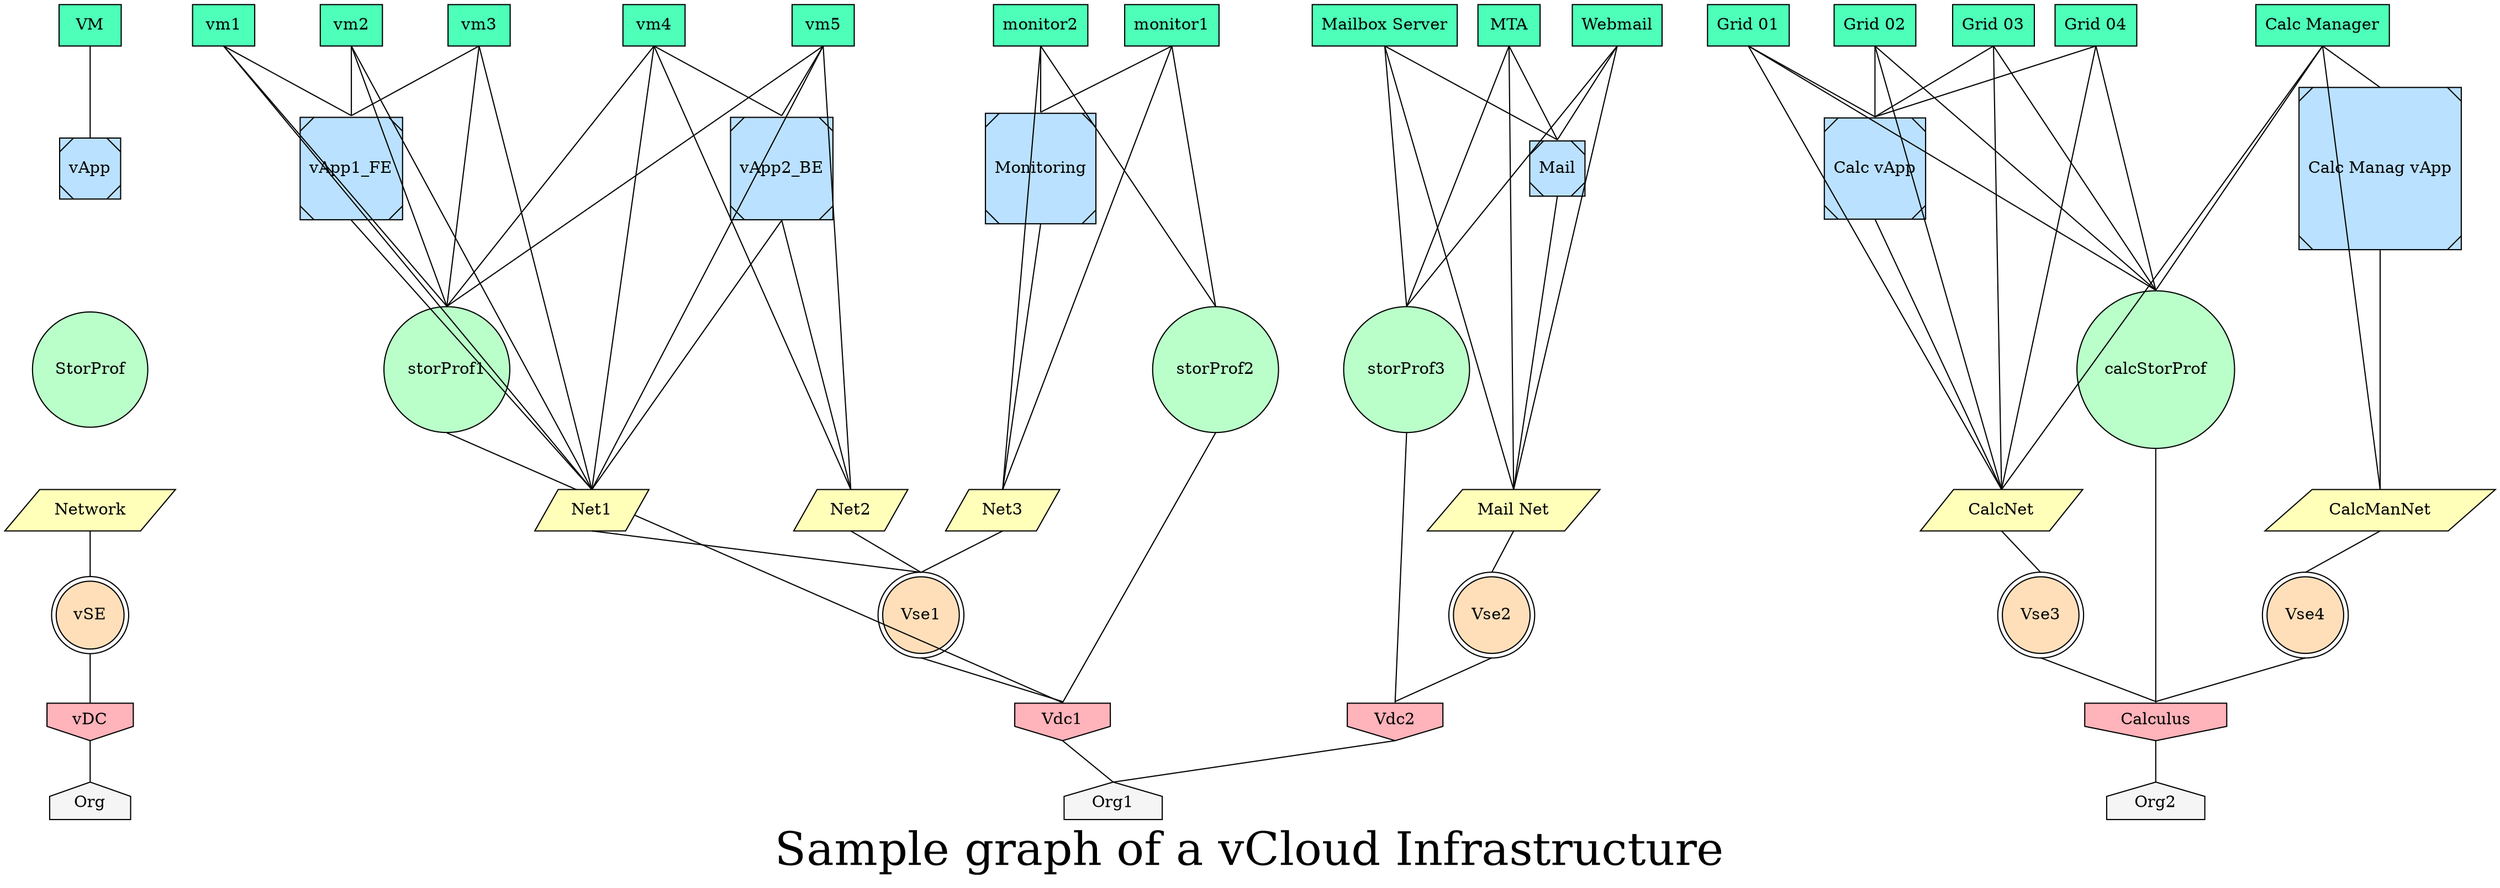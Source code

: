 #
# Graph genated on 2016/08/30 07:25:23 pm
# by vcloudtools:
# https://github.com/zoquero/vcloudtools
#

digraph vCloud {
  rankdir=BT;    # LR RL BT TB
  splines=false; # avoid curve lines
  edge [arrowhead=none,arrowtail=none];
  graph [label="Sample graph of a vCloud Infrastructure", fontsize="40"];
  {
    Org -> vDC
    vDC -> vSE
    vSE -> Network
    Network -> StorProf [style=invis]
    StorProf -> vApp [style=invis]
    vApp -> VM

    Org [shape=house,style=filled,fillcolor="#f5f5f5"];
    vDC [shape=invhouse,style=filled,fillcolor="#ffb3ba"];
    vSE [shape=doublecircle,style=filled,fillcolor="#ffdfba"];
    Network [shape=parallelogram,style=filled,fillcolor="#ffffba"];
    StorProf [shape=circle,style=filled,fillcolor="#baffc9"];
    vApp [shape=Msquare,style=filled,fillcolor="#bae1ff"];
    VM [shape=box,style=filled,fillcolor="#4dffb8"];
  }
  # Orgs
  {
    node [shape=house,style=filled,fillcolor="#f5f5f5"];
    "Org1" [label="Org1"]
    rank = same; Org; "Org1";
    "Org2" [label="Org2"]
    rank = same; Org; "Org2";
  }
  # vDCs
  {
    node [shape=invhouse,style=filled,fillcolor="#ffb3ba"];
    "Vdc1" [label="Vdc1"]
    rank = same; vDC; "Vdc1";
    "Vdc2" [label="Vdc2"]
    rank = same; vDC; "Vdc2";
    "Calculus" [label="Calculus"]
    rank = same; vDC; "Calculus";
  }
  # vSEs
  {
    node [shape=doublecircle,style=filled,fillcolor="#ffdfba"];
    "Vse1" [label="Vse1"]
    rank = same; vSE; "Vse1";
    "Vse2" [label="Vse2"]
    rank = same; vSE; "Vse2";
    "Vse3" [label="Vse3"]
    rank = same; vSE; "Vse3";
    "Vse4" [label="Vse4"]
    rank = same; vSE; "Vse4";
  }
  # vSE Networks
  {
    node [shape=parallelogram,style=filled,fillcolor="#ffffba"];
    "Net1" [label="Net1"]
    rank = same; Network; "Net1";
    "Net2" [label="Net2"]
    rank = same; Network; "Net2";
    "Net3" [label="Net3"]
    rank = same; Network; "Net3";
    "Mail Net" [label="Mail Net"]
    rank = same; Network; "Mail Net";
    "CalcNet" [label="CalcNet"]
    rank = same; Network; "CalcNet";
    "CalcManNet" [label="CalcManNet"]
    rank = same; Network; "CalcManNet";
  }
  # Isolated Networks
  {
    node [shape=parallelogram,style=filled,fillcolor="#e5e5a0"];
  }
  # Storage Profiles
  {
    node [shape=circle,style=filled,fillcolor="#baffc9"];
    "storProf1" [label="storProf1"]
    rank = same; StorProf; "storProf1";
    "storProf2" [label="storProf2"]
    rank = same; StorProf; "storProf2";
    "storProf3" [label="storProf3"]
    rank = same; StorProf; "storProf3";
    "calcStorProf" [label="calcStorProf"]
    rank = same; StorProf; "calcStorProf";
  }
  # vApps
  {
    node [shape=Msquare,style=filled,fillcolor="#bae1ff"];
    "vApp1_FE" [label="vApp1_FE"]
    rank = same; vApp; "vApp1_FE";
    "vApp2_BE" [label="vApp2_BE"]
    rank = same; vApp; "vApp2_BE";
    "monitoring" [label="Monitoring"]
    rank = same; vApp; "monitoring";
    "Mail" [label="Mail"]
    rank = same; vApp; "Mail";
    "Calc vApp" [label="Calc vApp"]
    rank = same; vApp; "Calc vApp";
    "Calc Manag vApp" [label="Calc Manag vApp"]
    rank = same; vApp; "Calc Manag vApp";
  }
  # VMs
  {
    node [shape=box,style=filled,fillcolor="#4dffb8"];
    "vm1" [label="vm1"]
    rank = same; VM; "vm1";
    "vm2" [label="vm2"]
    rank = same; VM; "vm2";
    "vm3" [label="vm3"]
    rank = same; VM; "vm3";
    "vm4" [label="vm4"]
    rank = same; VM; "vm4";
    "vm5" [label="vm5"]
    rank = same; VM; "vm5";
    "monitor1" [label="monitor1"]
    rank = same; VM; "monitor1";
    "monitor2" [label="monitor2"]
    rank = same; VM; "monitor2";
    "Webmail" [label="Webmail"]
    rank = same; VM; "Webmail";
    "MTA" [label="MTA"]
    rank = same; VM; "MTA";
    "Mailbox Server" [label="Mailbox Server"]
    rank = same; VM; "Mailbox Server";
    "Grid 01" [label="Grid 01"]
    rank = same; VM; "Grid 01";
    "Grid 02" [label="Grid 02"]
    rank = same; VM; "Grid 02";
    "Grid 03" [label="Grid 03"]
    rank = same; VM; "Grid 03";
    "Grid 04" [label="Grid 04"]
    rank = same; VM; "Grid 04";
    "Calc Manager" [label="Calc Manager"]
    rank = same; VM; "Calc Manager";
  }
  #
  # Edges
  #

  # Org edges:
  # vDC edges:
    "Org1":n->"Vdc1":s;
    "Org1":n->"Vdc2":s;
    "Org2":n->"Calculus":s;
  # vSE edges:
    "Vdc1":n->"Vse1":s;
    "Vdc2":n->"Vse2":s;
    "Calculus":n->"Vse3":s;
    "Calculus":n->"Vse4":s;
  # vSE Network edges:
    "Vse1":n->"Net1":s;
    "Vse1":n->"Net2":s;
    "Vse1":n->"Net3":s;
    "Vse2":n->"Mail Net":s;
    "Vse3":n->"CalcNet":s;
    "Vse4":n->"CalcManNet":s;
  # Isolated Network edges:
  # Storage Profiles:
    "Vdc1":n->"storProf1":s;
    "Vdc1":n->"storProf2":s;
    "Vdc2":n->"storProf3":s;
    "Calculus":n->"calcStorProf":s;
  # vApp edges:
    "Net1":n->"vApp1_FE":s;
    "Net1":n->"vApp2_BE":s;
    "Net2":n->"vApp2_BE":s;
    "Net3":n->"monitoring":s;
    "Mail Net":n->"Mail":s;
    "CalcNet":n->"Calc vApp":s;
    "CalcManNet":n->"Calc Manag vApp":s;
  # VM edges:
    "vApp1_FE":n->"vm1":s;
    "Net1":n->"vm1":s;
    "storProf1":n->"vm1":s;
    "vApp1_FE":n->"vm2":s;
    "Net1":n->"vm2":s;
    "storProf1":n->"vm2":s;
    "vApp1_FE":n->"vm3":s;
    "Net1":n->"vm3":s;
    "storProf1":n->"vm3":s;
    "vApp2_BE":n->"vm4":s;
    "Net1":n->"vm4":s;
    "Net2":n->"vm4":s;
    "storProf1":n->"vm4":s;
    "vApp2_BE":n->"vm5":s;
    "Net1":n->"vm5":s;
    "Net2":n->"vm5":s;
    "storProf1":n->"vm5":s;
    "monitoring":n->"monitor1":s;
    "Net3":n->"monitor1":s;
    "storProf2":n->"monitor1":s;
    "monitoring":n->"monitor2":s;
    "Net3":n->"monitor2":s;
    "storProf2":n->"monitor2":s;
    "Mail":n->"Webmail":s;
    "Mail Net":n->"Webmail":s;
    "storProf3":n->"Webmail":s;
    "Mail":n->"MTA":s;
    "Mail Net":n->"MTA":s;
    "storProf3":n->"MTA":s;
    "Mail":n->"Mailbox Server":s;
    "Mail Net":n->"Mailbox Server":s;
    "storProf3":n->"Mailbox Server":s;
    "Calc vApp":n->"Grid 01":s;
    "CalcNet":n->"Grid 01":s;
    "calcStorProf":n->"Grid 01":s;
    "Calc vApp":n->"Grid 02":s;
    "CalcNet":n->"Grid 02":s;
    "calcStorProf":n->"Grid 02":s;
    "Calc vApp":n->"Grid 03":s;
    "CalcNet":n->"Grid 03":s;
    "calcStorProf":n->"Grid 03":s;
    "Calc vApp":n->"Grid 04":s;
    "CalcNet":n->"Grid 04":s;
    "calcStorProf":n->"Grid 04":s;
    "Calc Manag vApp":n->"Calc Manager":s;
    "CalcNet":n->"Calc Manager":s;
    "CalcManNet":n->"Calc Manager":s;
    "calcStorProf":n->"Calc Manager":s;
}
